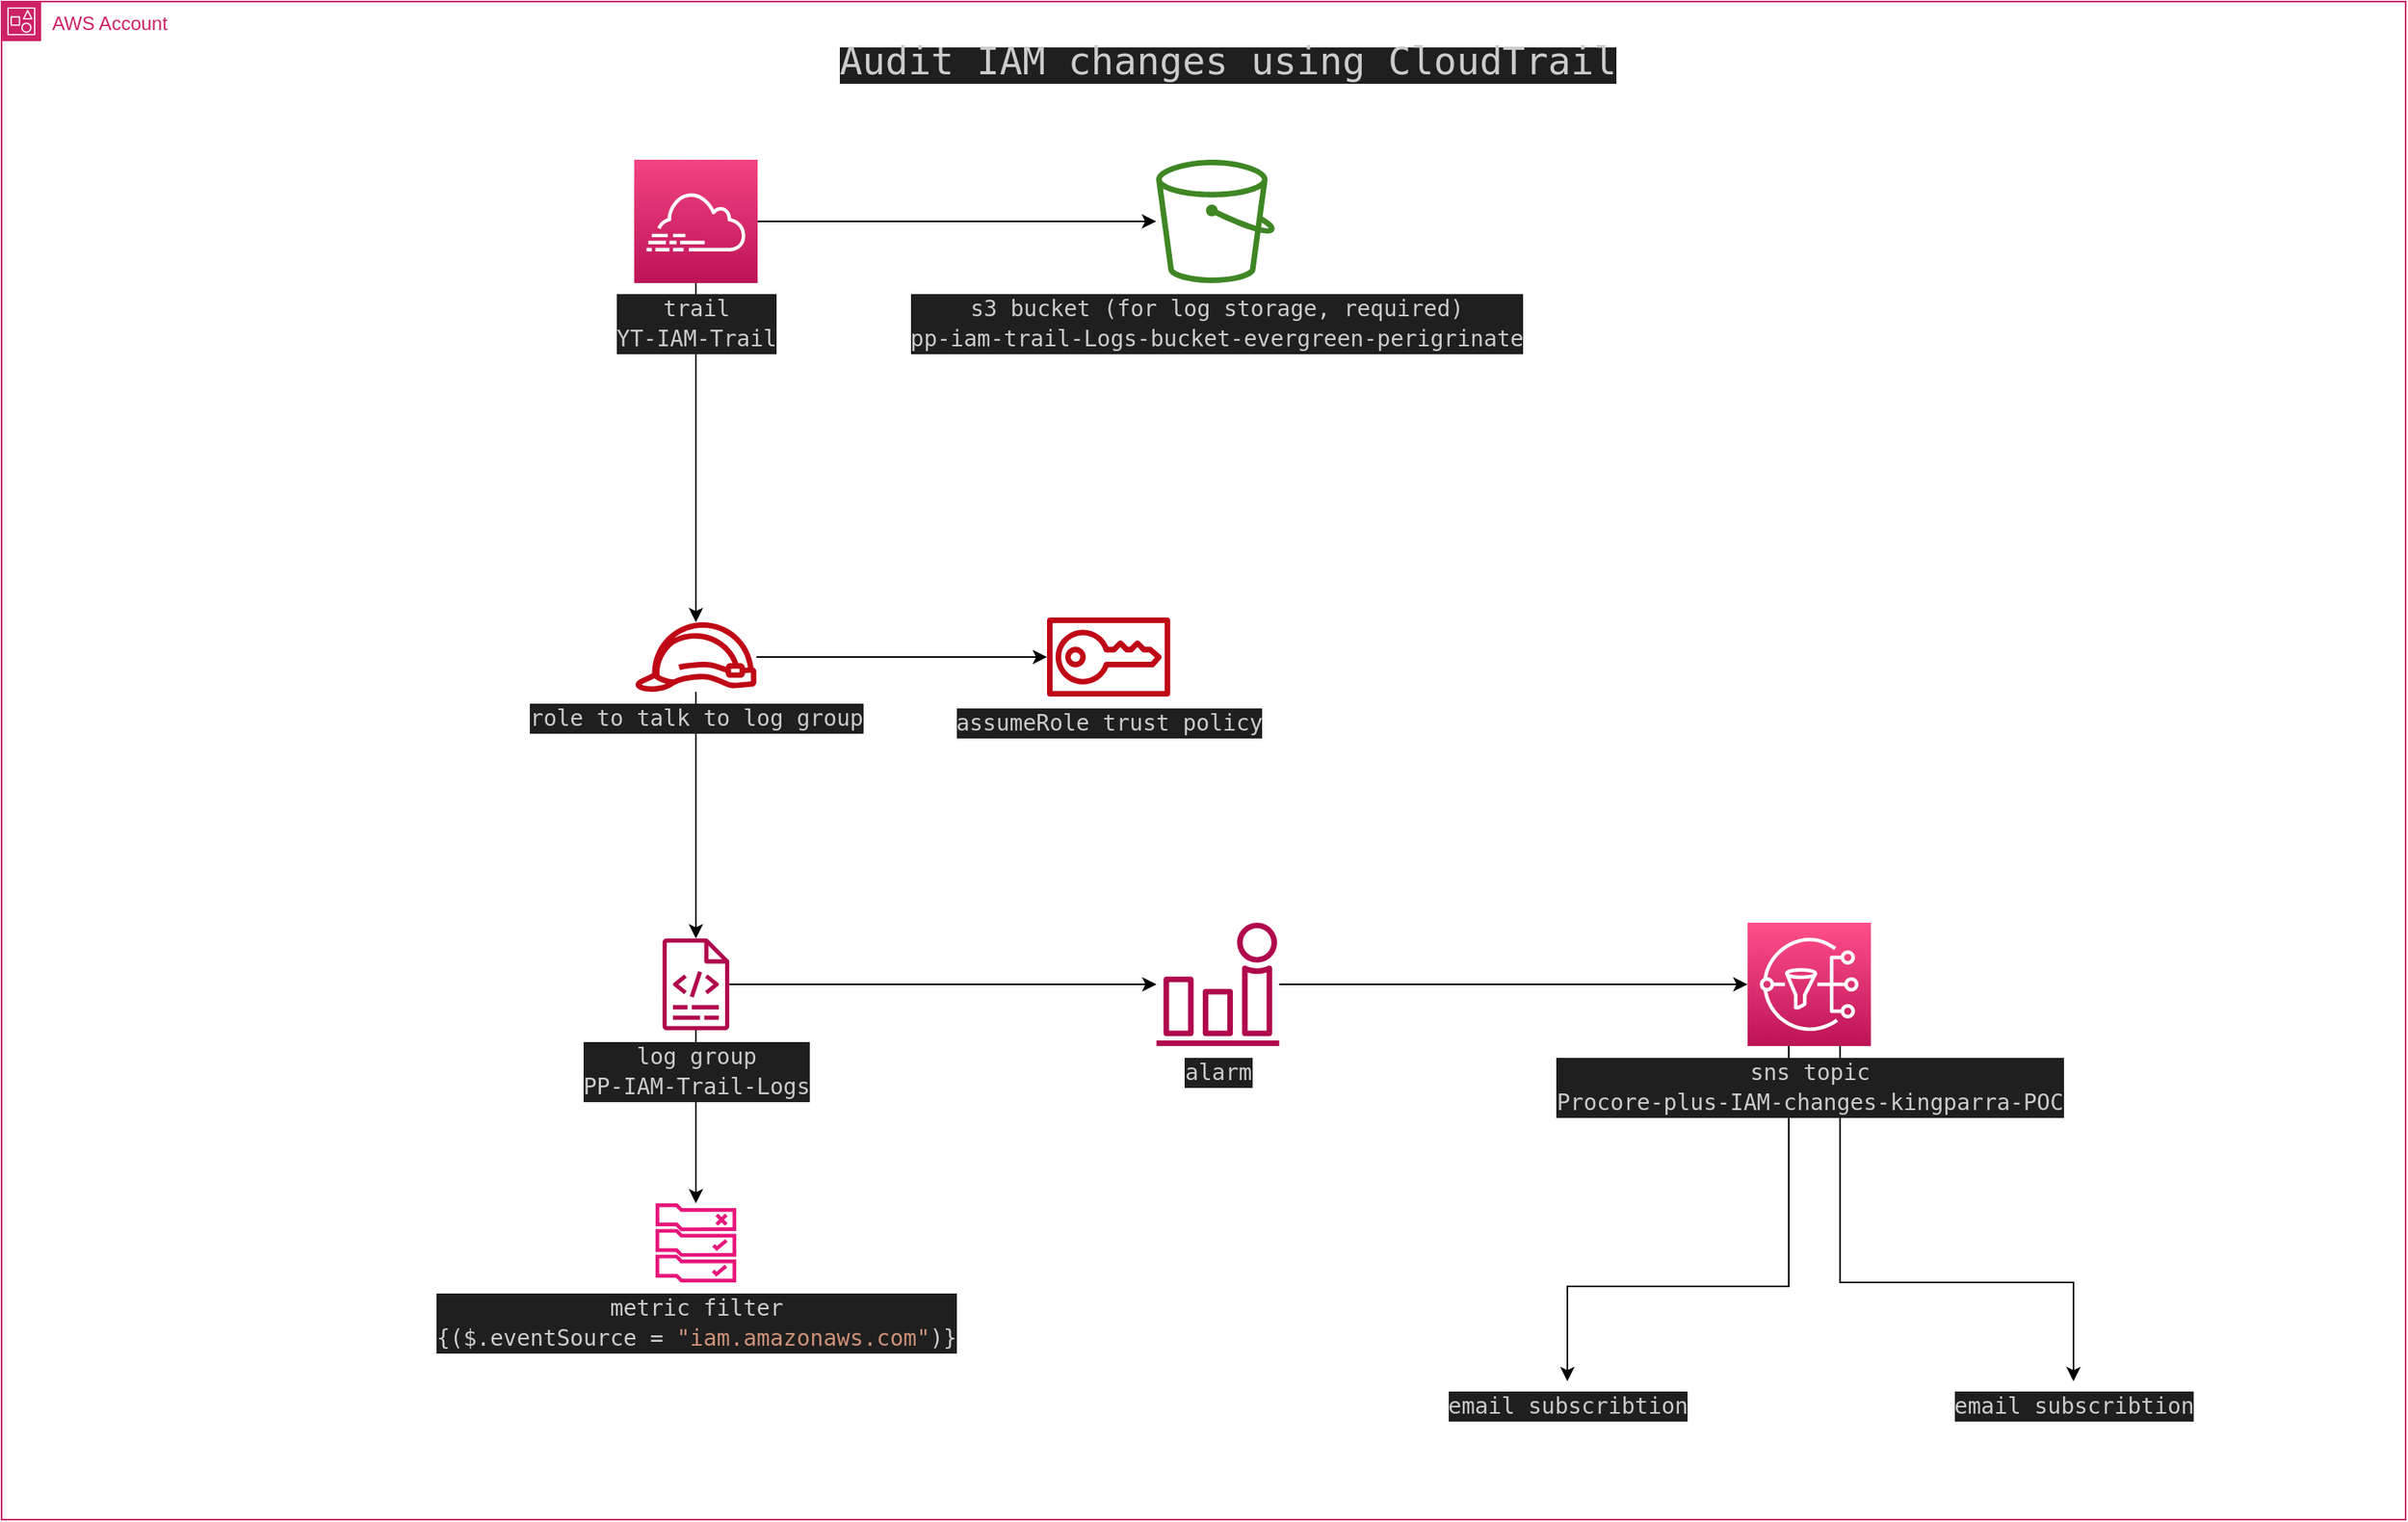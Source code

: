 <mxfile version="22.0.2" type="device">
  <diagram name="Page-1" id="eofls3MA46LrU2rrhDdt">
    <mxGraphModel dx="1650" dy="1082" grid="1" gridSize="10" guides="1" tooltips="1" connect="1" arrows="1" fold="1" page="1" pageScale="1" pageWidth="850" pageHeight="1100" math="0" shadow="0">
      <root>
        <mxCell id="0" />
        <mxCell id="1" parent="0" />
        <mxCell id="isi8LxJ7Jkb0rKrkN9j4-1" value="AWS Account" style="points=[[0,0],[0.25,0],[0.5,0],[0.75,0],[1,0],[1,0.25],[1,0.5],[1,0.75],[1,1],[0.75,1],[0.5,1],[0.25,1],[0,1],[0,0.75],[0,0.5],[0,0.25]];outlineConnect=0;gradientColor=none;html=1;whiteSpace=wrap;fontSize=12;fontStyle=0;container=1;pointerEvents=0;collapsible=0;recursiveResize=0;shape=mxgraph.aws4.group;grIcon=mxgraph.aws4.group_account;strokeColor=#CD2264;fillColor=none;verticalAlign=top;align=left;spacingLeft=30;fontColor=#CD2264;dashed=0;" parent="1" vertex="1">
          <mxGeometry x="80" y="70" width="1520" height="960" as="geometry" />
        </mxCell>
        <mxCell id="isi8LxJ7Jkb0rKrkN9j4-4" style="edgeStyle=orthogonalEdgeStyle;rounded=0;orthogonalLoop=1;jettySize=auto;html=1;exitX=1;exitY=0.5;exitDx=0;exitDy=0;exitPerimeter=0;" parent="isi8LxJ7Jkb0rKrkN9j4-1" source="isi8LxJ7Jkb0rKrkN9j4-7" target="isi8LxJ7Jkb0rKrkN9j4-3" edge="1">
          <mxGeometry relative="1" as="geometry">
            <mxPoint x="466.5" y="139" as="sourcePoint" />
          </mxGeometry>
        </mxCell>
        <mxCell id="isi8LxJ7Jkb0rKrkN9j4-3" value="&lt;div style=&quot;font-family: &amp;quot;Fira Code Light&amp;quot;, &amp;quot;Droid Sans Mono&amp;quot;, &amp;quot;monospace&amp;quot;, monospace; font-size: 14px; line-height: 19px;&quot;&gt;&lt;div style=&quot;color: rgb(204, 204, 204); background-color: rgb(31, 31, 31); line-height: 19px;&quot;&gt;s3 bucket (for log storage, required)&lt;/div&gt;&lt;div style=&quot;color: rgb(204, 204, 204); background-color: rgb(31, 31, 31); line-height: 19px;&quot;&gt;&lt;div style=&quot;line-height: 19px;&quot;&gt;pp-iam-trail-Logs-bucket-evergreen-perigrinate&lt;/div&gt;&lt;/div&gt;&lt;/div&gt;" style="sketch=0;outlineConnect=0;fontColor=#232F3E;gradientColor=none;fillColor=#3F8624;strokeColor=none;dashed=0;verticalLabelPosition=bottom;verticalAlign=top;align=center;html=1;fontSize=12;fontStyle=0;aspect=fixed;pointerEvents=1;shape=mxgraph.aws4.bucket;" parent="isi8LxJ7Jkb0rKrkN9j4-1" vertex="1">
          <mxGeometry x="730" y="100" width="75" height="78" as="geometry" />
        </mxCell>
        <mxCell id="isi8LxJ7Jkb0rKrkN9j4-21" style="edgeStyle=orthogonalEdgeStyle;rounded=0;orthogonalLoop=1;jettySize=auto;html=1;" parent="isi8LxJ7Jkb0rKrkN9j4-1" source="isi8LxJ7Jkb0rKrkN9j4-5" target="isi8LxJ7Jkb0rKrkN9j4-20" edge="1">
          <mxGeometry relative="1" as="geometry" />
        </mxCell>
        <mxCell id="UKaA3XNom-GpcSsB9SyA-3" style="edgeStyle=orthogonalEdgeStyle;rounded=0;orthogonalLoop=1;jettySize=auto;html=1;" edge="1" parent="isi8LxJ7Jkb0rKrkN9j4-1" source="isi8LxJ7Jkb0rKrkN9j4-5" target="UKaA3XNom-GpcSsB9SyA-2">
          <mxGeometry relative="1" as="geometry" />
        </mxCell>
        <mxCell id="isi8LxJ7Jkb0rKrkN9j4-5" value="&lt;div style=&quot;color: rgb(204, 204, 204); background-color: rgb(31, 31, 31); font-family: &amp;quot;Fira Code Light&amp;quot;, &amp;quot;Droid Sans Mono&amp;quot;, &amp;quot;monospace&amp;quot;, monospace; font-size: 14px; line-height: 19px;&quot;&gt;log group&lt;br&gt;PP-IAM-Trail-Logs&lt;/div&gt;" style="sketch=0;outlineConnect=0;fontColor=#232F3E;gradientColor=none;fillColor=#B0084D;strokeColor=none;dashed=0;verticalLabelPosition=bottom;verticalAlign=top;align=center;html=1;fontSize=12;fontStyle=0;aspect=fixed;pointerEvents=1;shape=mxgraph.aws4.logs;" parent="isi8LxJ7Jkb0rKrkN9j4-1" vertex="1">
          <mxGeometry x="400" y="592.5" width="78" height="58" as="geometry" />
        </mxCell>
        <mxCell id="isi8LxJ7Jkb0rKrkN9j4-24" style="edgeStyle=orthogonalEdgeStyle;rounded=0;orthogonalLoop=1;jettySize=auto;html=1;" parent="isi8LxJ7Jkb0rKrkN9j4-1" source="isi8LxJ7Jkb0rKrkN9j4-7" target="isi8LxJ7Jkb0rKrkN9j4-23" edge="1">
          <mxGeometry relative="1" as="geometry" />
        </mxCell>
        <mxCell id="UKaA3XNom-GpcSsB9SyA-7" style="edgeStyle=orthogonalEdgeStyle;rounded=0;orthogonalLoop=1;jettySize=auto;html=1;exitX=0.75;exitY=1;exitDx=0;exitDy=0;exitPerimeter=0;" edge="1" parent="isi8LxJ7Jkb0rKrkN9j4-1" source="isi8LxJ7Jkb0rKrkN9j4-8" target="UKaA3XNom-GpcSsB9SyA-6">
          <mxGeometry relative="1" as="geometry">
            <Array as="points">
              <mxPoint x="1162" y="810" />
              <mxPoint x="1310" y="810" />
            </Array>
          </mxGeometry>
        </mxCell>
        <mxCell id="isi8LxJ7Jkb0rKrkN9j4-7" value="&lt;div style=&quot;color: rgb(204, 204, 204); background-color: rgb(31, 31, 31); font-family: &amp;quot;Fira Code Light&amp;quot;, &amp;quot;Droid Sans Mono&amp;quot;, &amp;quot;monospace&amp;quot;, monospace; font-size: 14px; line-height: 19px;&quot;&gt;trail&lt;/div&gt;&lt;div style=&quot;color: rgb(204, 204, 204); background-color: rgb(31, 31, 31); font-family: &amp;quot;Fira Code Light&amp;quot;, &amp;quot;Droid Sans Mono&amp;quot;, &amp;quot;monospace&amp;quot;, monospace; font-size: 14px; line-height: 19px;&quot;&gt;YT-IAM-Trail&lt;/div&gt;" style="sketch=0;points=[[0,0,0],[0.25,0,0],[0.5,0,0],[0.75,0,0],[1,0,0],[0,1,0],[0.25,1,0],[0.5,1,0],[0.75,1,0],[1,1,0],[0,0.25,0],[0,0.5,0],[0,0.75,0],[1,0.25,0],[1,0.5,0],[1,0.75,0]];points=[[0,0,0],[0.25,0,0],[0.5,0,0],[0.75,0,0],[1,0,0],[0,1,0],[0.25,1,0],[0.5,1,0],[0.75,1,0],[1,1,0],[0,0.25,0],[0,0.5,0],[0,0.75,0],[1,0.25,0],[1,0.5,0],[1,0.75,0]];outlineConnect=0;fontColor=#232F3E;gradientColor=#F34482;gradientDirection=north;fillColor=#BC1356;strokeColor=#ffffff;dashed=0;verticalLabelPosition=bottom;verticalAlign=top;align=center;html=1;fontSize=12;fontStyle=0;aspect=fixed;shape=mxgraph.aws4.resourceIcon;resIcon=mxgraph.aws4.cloudtrail;" parent="isi8LxJ7Jkb0rKrkN9j4-1" vertex="1">
          <mxGeometry x="400" y="100" width="78" height="78" as="geometry" />
        </mxCell>
        <mxCell id="isi8LxJ7Jkb0rKrkN9j4-14" value="" style="edgeStyle=orthogonalEdgeStyle;rounded=0;orthogonalLoop=1;jettySize=auto;html=1;" parent="isi8LxJ7Jkb0rKrkN9j4-1" source="isi8LxJ7Jkb0rKrkN9j4-8" target="isi8LxJ7Jkb0rKrkN9j4-13" edge="1">
          <mxGeometry relative="1" as="geometry">
            <mxPoint x="878" y="691.5" as="sourcePoint" />
            <mxPoint x="1149" y="591.5" as="targetPoint" />
            <Array as="points">
              <mxPoint x="1130" y="812.5" />
              <mxPoint x="990" y="812.5" />
            </Array>
          </mxGeometry>
        </mxCell>
        <mxCell id="isi8LxJ7Jkb0rKrkN9j4-8" value="&lt;div style=&quot;color: rgb(204, 204, 204); background-color: rgb(31, 31, 31); font-family: &amp;quot;Fira Code Light&amp;quot;, &amp;quot;Droid Sans Mono&amp;quot;, &amp;quot;monospace&amp;quot;, monospace; font-size: 14px; line-height: 19px;&quot;&gt;sns topic&lt;/div&gt;&lt;div style=&quot;color: rgb(204, 204, 204); background-color: rgb(31, 31, 31); font-family: &amp;quot;Fira Code Light&amp;quot;, &amp;quot;Droid Sans Mono&amp;quot;, &amp;quot;monospace&amp;quot;, monospace; font-size: 14px; line-height: 19px;&quot;&gt;Procore-plus-IAM-changes-kingparra-POC&lt;/div&gt;" style="sketch=0;points=[[0,0,0],[0.25,0,0],[0.5,0,0],[0.75,0,0],[1,0,0],[0,1,0],[0.25,1,0],[0.5,1,0],[0.75,1,0],[1,1,0],[0,0.25,0],[0,0.5,0],[0,0.75,0],[1,0.25,0],[1,0.5,0],[1,0.75,0]];outlineConnect=0;fontColor=#232F3E;gradientColor=#FF4F8B;gradientDirection=north;fillColor=#BC1356;strokeColor=#ffffff;dashed=0;verticalLabelPosition=bottom;verticalAlign=top;align=center;html=1;fontSize=12;fontStyle=0;aspect=fixed;shape=mxgraph.aws4.resourceIcon;resIcon=mxgraph.aws4.sns;" parent="isi8LxJ7Jkb0rKrkN9j4-1" vertex="1">
          <mxGeometry x="1103.9" y="582.5" width="78" height="78" as="geometry" />
        </mxCell>
        <mxCell id="isi8LxJ7Jkb0rKrkN9j4-13" value="&lt;div style=&quot;color: rgb(204, 204, 204); background-color: rgb(31, 31, 31); font-family: &amp;quot;Fira Code Light&amp;quot;, &amp;quot;Droid Sans Mono&amp;quot;, &amp;quot;monospace&amp;quot;, monospace; font-size: 14px; line-height: 19px;&quot;&gt;email subscribtion&lt;/div&gt;" style="text;html=1;align=center;verticalAlign=middle;resizable=0;points=[];autosize=1;strokeColor=none;fillColor=none;" parent="isi8LxJ7Jkb0rKrkN9j4-1" vertex="1">
          <mxGeometry x="900" y="872.5" width="180" height="30" as="geometry" />
        </mxCell>
        <mxCell id="isi8LxJ7Jkb0rKrkN9j4-22" style="edgeStyle=orthogonalEdgeStyle;rounded=0;orthogonalLoop=1;jettySize=auto;html=1;entryX=0;entryY=0.5;entryDx=0;entryDy=0;entryPerimeter=0;" parent="isi8LxJ7Jkb0rKrkN9j4-1" source="isi8LxJ7Jkb0rKrkN9j4-20" target="isi8LxJ7Jkb0rKrkN9j4-8" edge="1">
          <mxGeometry relative="1" as="geometry" />
        </mxCell>
        <mxCell id="isi8LxJ7Jkb0rKrkN9j4-20" value="&lt;div style=&quot;color: rgb(204, 204, 204); background-color: rgb(31, 31, 31); font-family: &amp;quot;Fira Code Light&amp;quot;, &amp;quot;Droid Sans Mono&amp;quot;, &amp;quot;monospace&amp;quot;, monospace; font-size: 14px; line-height: 19px;&quot;&gt;alarm&lt;/div&gt;" style="sketch=0;outlineConnect=0;fontColor=#232F3E;gradientColor=none;fillColor=#B0084D;strokeColor=none;dashed=0;verticalLabelPosition=bottom;verticalAlign=top;align=center;html=1;fontSize=12;fontStyle=0;aspect=fixed;pointerEvents=1;shape=mxgraph.aws4.alarm;" parent="isi8LxJ7Jkb0rKrkN9j4-1" vertex="1">
          <mxGeometry x="730" y="582.5" width="78" height="78" as="geometry" />
        </mxCell>
        <mxCell id="isi8LxJ7Jkb0rKrkN9j4-25" style="edgeStyle=orthogonalEdgeStyle;rounded=0;orthogonalLoop=1;jettySize=auto;html=1;" parent="isi8LxJ7Jkb0rKrkN9j4-1" source="isi8LxJ7Jkb0rKrkN9j4-23" target="isi8LxJ7Jkb0rKrkN9j4-5" edge="1">
          <mxGeometry relative="1" as="geometry" />
        </mxCell>
        <mxCell id="isi8LxJ7Jkb0rKrkN9j4-27" style="edgeStyle=orthogonalEdgeStyle;rounded=0;orthogonalLoop=1;jettySize=auto;html=1;" parent="isi8LxJ7Jkb0rKrkN9j4-1" source="isi8LxJ7Jkb0rKrkN9j4-23" target="isi8LxJ7Jkb0rKrkN9j4-26" edge="1">
          <mxGeometry relative="1" as="geometry" />
        </mxCell>
        <mxCell id="isi8LxJ7Jkb0rKrkN9j4-23" value="&lt;div style=&quot;color: rgb(204, 204, 204); background-color: rgb(31, 31, 31); font-family: &amp;quot;Fira Code Light&amp;quot;, &amp;quot;Droid Sans Mono&amp;quot;, &amp;quot;monospace&amp;quot;, monospace; font-size: 14px; line-height: 19px;&quot;&gt;role to talk to log group&lt;/div&gt;" style="sketch=0;outlineConnect=0;fontColor=#232F3E;gradientColor=none;fillColor=#BF0816;strokeColor=none;dashed=0;verticalLabelPosition=bottom;verticalAlign=top;align=center;html=1;fontSize=12;fontStyle=0;aspect=fixed;pointerEvents=1;shape=mxgraph.aws4.role;" parent="isi8LxJ7Jkb0rKrkN9j4-1" vertex="1">
          <mxGeometry x="400" y="392.5" width="78" height="44" as="geometry" />
        </mxCell>
        <mxCell id="isi8LxJ7Jkb0rKrkN9j4-26" value="&lt;div style=&quot;color: rgb(204, 204, 204); background-color: rgb(31, 31, 31); font-family: &amp;quot;Fira Code Light&amp;quot;, &amp;quot;Droid Sans Mono&amp;quot;, &amp;quot;monospace&amp;quot;, monospace; font-size: 14px; line-height: 19px;&quot;&gt;assumeRole trust policy&lt;/div&gt;" style="sketch=0;outlineConnect=0;fontColor=#232F3E;gradientColor=none;fillColor=#BF0816;strokeColor=none;dashed=0;verticalLabelPosition=bottom;verticalAlign=top;align=center;html=1;fontSize=12;fontStyle=0;aspect=fixed;pointerEvents=1;shape=mxgraph.aws4.sts;" parent="isi8LxJ7Jkb0rKrkN9j4-1" vertex="1">
          <mxGeometry x="660.95" y="389.5" width="78" height="50" as="geometry" />
        </mxCell>
        <mxCell id="isi8LxJ7Jkb0rKrkN9j4-28" value="&lt;div style=&quot;color: rgb(204, 204, 204); background-color: rgb(31, 31, 31); font-family: &amp;quot;Fira Code Light&amp;quot;, &amp;quot;Droid Sans Mono&amp;quot;, &amp;quot;monospace&amp;quot;, monospace; line-height: 19px;&quot;&gt;&lt;font style=&quot;font-size: 24px;&quot;&gt;Audit IAM changes using CloudTrail&lt;/font&gt;&lt;/div&gt;" style="text;html=1;align=center;verticalAlign=middle;resizable=0;points=[];autosize=1;strokeColor=none;fillColor=none;" parent="isi8LxJ7Jkb0rKrkN9j4-1" vertex="1">
          <mxGeometry x="510" y="20" width="530" height="40" as="geometry" />
        </mxCell>
        <mxCell id="UKaA3XNom-GpcSsB9SyA-2" value="&lt;div style=&quot;color: rgb(204, 204, 204); background-color: rgb(31, 31, 31); font-family: &amp;quot;Fira Code Light&amp;quot;, &amp;quot;Droid Sans Mono&amp;quot;, &amp;quot;monospace&amp;quot;, monospace; font-size: 14px; line-height: 19px;&quot;&gt;&lt;div&gt;metric filter&lt;/div&gt;&lt;div&gt;{($.eventSource &lt;span style=&quot;color: #d4d4d4;&quot;&gt;=&lt;/span&gt; &lt;span style=&quot;color: #ce9178;&quot;&gt;&quot;iam.amazonaws.com&quot;&lt;/span&gt;)}&lt;/div&gt;&lt;/div&gt;" style="sketch=0;outlineConnect=0;fontColor=#232F3E;gradientColor=none;fillColor=#E7157B;strokeColor=none;dashed=0;verticalLabelPosition=bottom;verticalAlign=top;align=center;html=1;fontSize=12;fontStyle=0;aspect=fixed;pointerEvents=1;shape=mxgraph.aws4.rule_2;" vertex="1" parent="isi8LxJ7Jkb0rKrkN9j4-1">
          <mxGeometry x="413.34" y="760" width="51.32" height="50" as="geometry" />
        </mxCell>
        <mxCell id="UKaA3XNom-GpcSsB9SyA-6" value="&lt;div style=&quot;color: rgb(204, 204, 204); background-color: rgb(31, 31, 31); font-family: &amp;quot;Fira Code Light&amp;quot;, &amp;quot;Droid Sans Mono&amp;quot;, &amp;quot;monospace&amp;quot;, monospace; font-size: 14px; line-height: 19px;&quot;&gt;email subscribtion&lt;/div&gt;" style="text;html=1;align=center;verticalAlign=middle;resizable=0;points=[];autosize=1;strokeColor=none;fillColor=none;" vertex="1" parent="isi8LxJ7Jkb0rKrkN9j4-1">
          <mxGeometry x="1220" y="872.5" width="180" height="30" as="geometry" />
        </mxCell>
      </root>
    </mxGraphModel>
  </diagram>
</mxfile>

